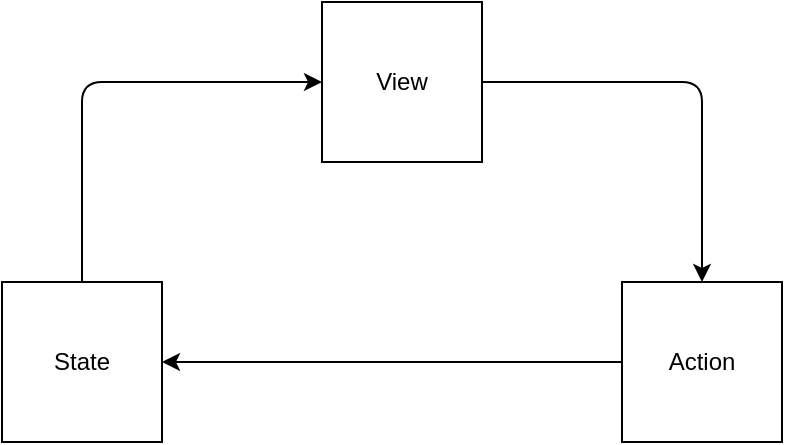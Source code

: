 <mxfile version="14.1.9" type="github"><diagram id="g04sm_eqPUnv_LWRvV7y" name="Page-1"><mxGraphModel dx="926" dy="603" grid="1" gridSize="10" guides="1" tooltips="1" connect="1" arrows="1" fold="1" page="1" pageScale="1" pageWidth="850" pageHeight="1100" math="0" shadow="0"><root><mxCell id="0"/><mxCell id="1" parent="0"/><mxCell id="Xfm7tKX8r_4pr5rBsbGA-1" value="View" style="whiteSpace=wrap;html=1;aspect=fixed;" parent="1" vertex="1"><mxGeometry x="350" y="140" width="80" height="80" as="geometry"/></mxCell><mxCell id="Xfm7tKX8r_4pr5rBsbGA-2" value="State" style="whiteSpace=wrap;html=1;aspect=fixed;" parent="1" vertex="1"><mxGeometry x="190" y="280" width="80" height="80" as="geometry"/></mxCell><mxCell id="Xfm7tKX8r_4pr5rBsbGA-3" value="Action" style="whiteSpace=wrap;html=1;aspect=fixed;" parent="1" vertex="1"><mxGeometry x="500" y="280" width="80" height="80" as="geometry"/></mxCell><mxCell id="Xfm7tKX8r_4pr5rBsbGA-6" value="" style="endArrow=classic;html=1;exitX=1;exitY=0.5;exitDx=0;exitDy=0;entryX=0.5;entryY=1;entryDx=0;entryDy=0;" parent="1" edge="1"><mxGeometry width="50" height="50" relative="1" as="geometry"><mxPoint x="230" y="280" as="sourcePoint"/><mxPoint x="350" y="180" as="targetPoint"/><Array as="points"><mxPoint x="230" y="180"/></Array></mxGeometry></mxCell><mxCell id="Xfm7tKX8r_4pr5rBsbGA-7" value="" style="endArrow=classic;html=1;exitX=0;exitY=0.5;exitDx=0;exitDy=0;entryX=1;entryY=0.5;entryDx=0;entryDy=0;" parent="1" source="Xfm7tKX8r_4pr5rBsbGA-3" target="Xfm7tKX8r_4pr5rBsbGA-2" edge="1"><mxGeometry width="50" height="50" relative="1" as="geometry"><mxPoint x="340" y="390" as="sourcePoint"/><mxPoint x="460" y="290" as="targetPoint"/><Array as="points"><mxPoint x="410" y="320"/></Array></mxGeometry></mxCell><mxCell id="Xfm7tKX8r_4pr5rBsbGA-9" value="" style="endArrow=classic;html=1;exitX=1;exitY=0.5;exitDx=0;exitDy=0;entryX=0.5;entryY=0;entryDx=0;entryDy=0;" parent="1" source="Xfm7tKX8r_4pr5rBsbGA-1" target="Xfm7tKX8r_4pr5rBsbGA-3" edge="1"><mxGeometry width="50" height="50" relative="1" as="geometry"><mxPoint x="480" y="260" as="sourcePoint"/><mxPoint x="480" y="240" as="targetPoint"/><Array as="points"><mxPoint x="540" y="180"/></Array></mxGeometry></mxCell></root></mxGraphModel></diagram></mxfile>